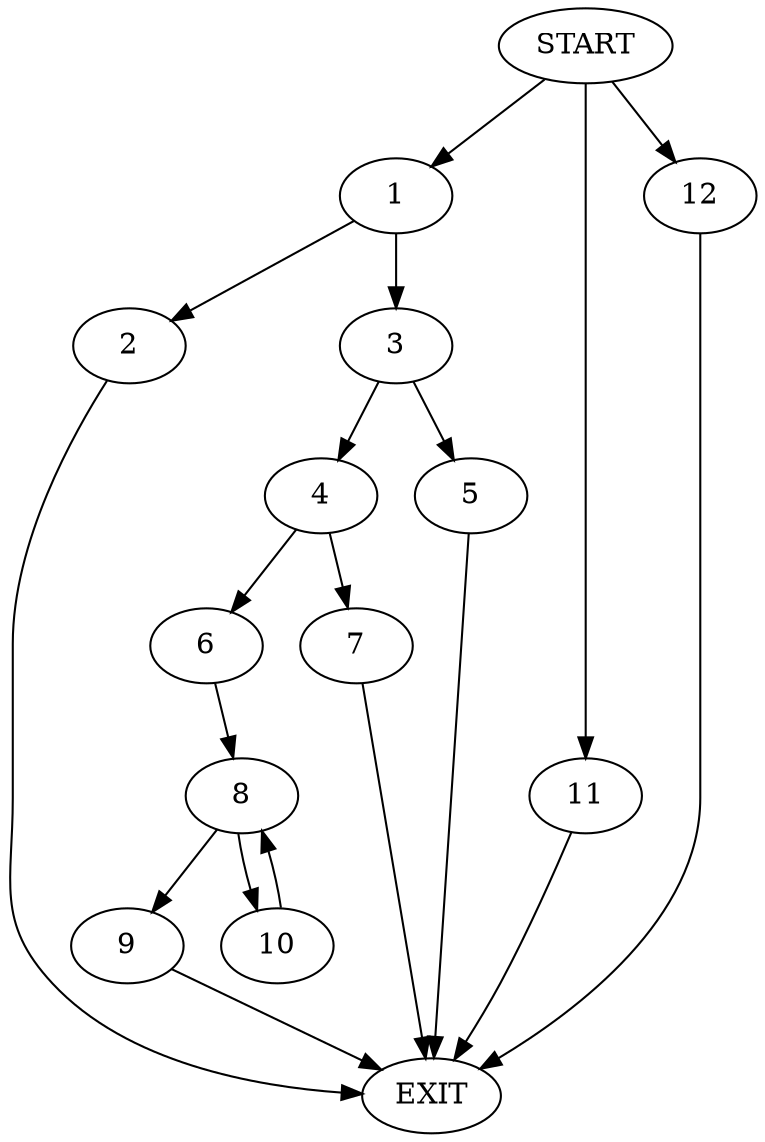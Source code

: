 digraph {
0 [label="START"]
13 [label="EXIT"]
0 -> 1
1 -> 2
1 -> 3
2 -> 13
3 -> 4
3 -> 5
4 -> 6
4 -> 7
5 -> 13
7 -> 13
6 -> 8
8 -> 9
8 -> 10
10 -> 8
9 -> 13
0 -> 11
11 -> 13
0 -> 12
12 -> 13
}
